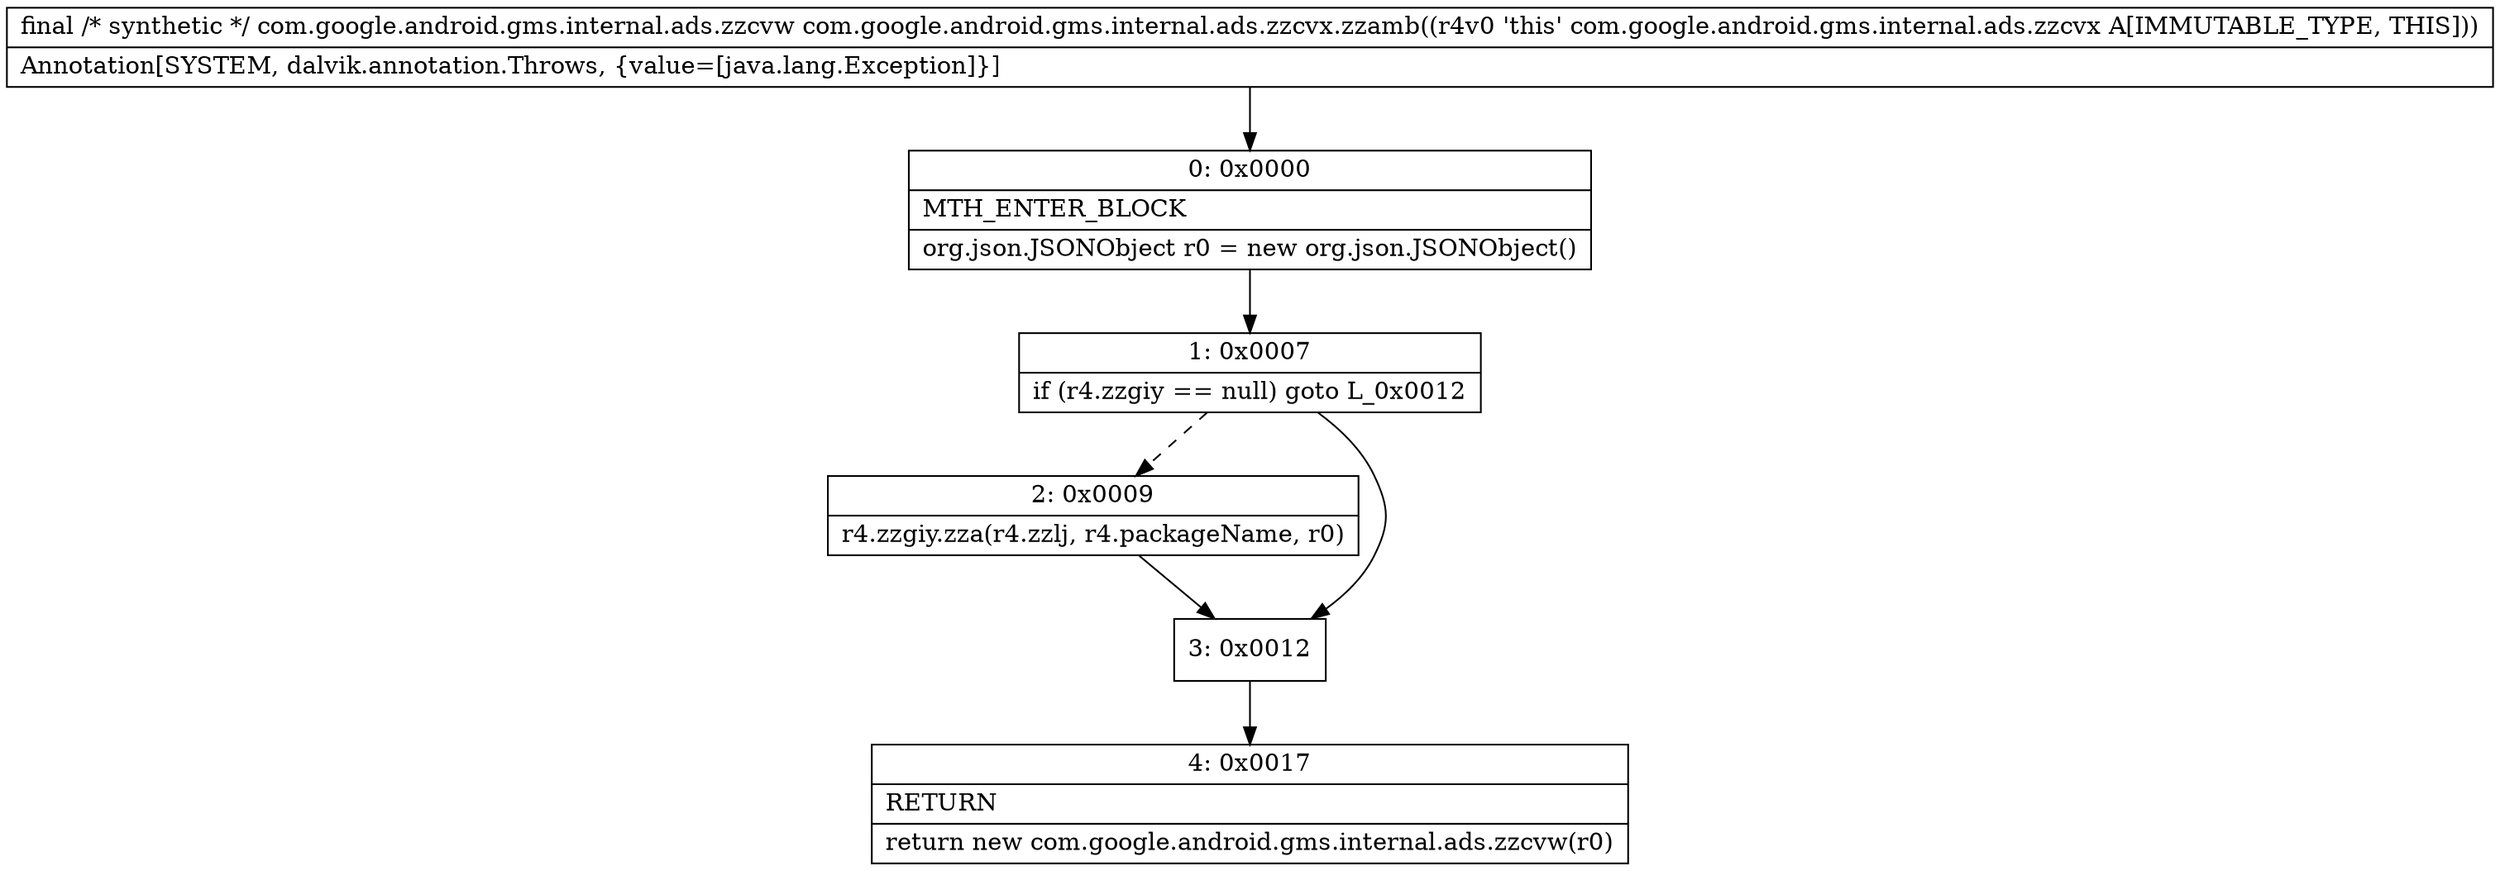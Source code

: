 digraph "CFG forcom.google.android.gms.internal.ads.zzcvx.zzamb()Lcom\/google\/android\/gms\/internal\/ads\/zzcvw;" {
Node_0 [shape=record,label="{0\:\ 0x0000|MTH_ENTER_BLOCK\l|org.json.JSONObject r0 = new org.json.JSONObject()\l}"];
Node_1 [shape=record,label="{1\:\ 0x0007|if (r4.zzgiy == null) goto L_0x0012\l}"];
Node_2 [shape=record,label="{2\:\ 0x0009|r4.zzgiy.zza(r4.zzlj, r4.packageName, r0)\l}"];
Node_3 [shape=record,label="{3\:\ 0x0012}"];
Node_4 [shape=record,label="{4\:\ 0x0017|RETURN\l|return new com.google.android.gms.internal.ads.zzcvw(r0)\l}"];
MethodNode[shape=record,label="{final \/* synthetic *\/ com.google.android.gms.internal.ads.zzcvw com.google.android.gms.internal.ads.zzcvx.zzamb((r4v0 'this' com.google.android.gms.internal.ads.zzcvx A[IMMUTABLE_TYPE, THIS]))  | Annotation[SYSTEM, dalvik.annotation.Throws, \{value=[java.lang.Exception]\}]\l}"];
MethodNode -> Node_0;
Node_0 -> Node_1;
Node_1 -> Node_2[style=dashed];
Node_1 -> Node_3;
Node_2 -> Node_3;
Node_3 -> Node_4;
}

